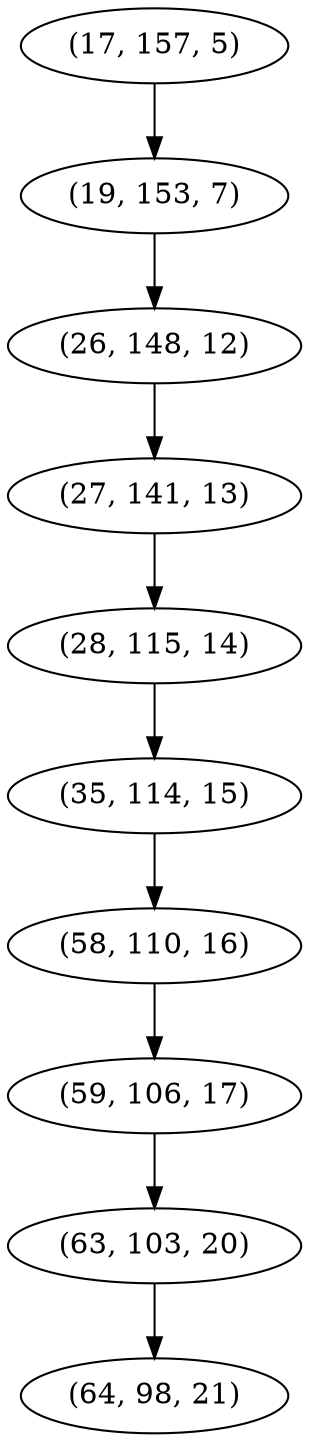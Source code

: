digraph tree {
    "(17, 157, 5)";
    "(19, 153, 7)";
    "(26, 148, 12)";
    "(27, 141, 13)";
    "(28, 115, 14)";
    "(35, 114, 15)";
    "(58, 110, 16)";
    "(59, 106, 17)";
    "(63, 103, 20)";
    "(64, 98, 21)";
    "(17, 157, 5)" -> "(19, 153, 7)";
    "(19, 153, 7)" -> "(26, 148, 12)";
    "(26, 148, 12)" -> "(27, 141, 13)";
    "(27, 141, 13)" -> "(28, 115, 14)";
    "(28, 115, 14)" -> "(35, 114, 15)";
    "(35, 114, 15)" -> "(58, 110, 16)";
    "(58, 110, 16)" -> "(59, 106, 17)";
    "(59, 106, 17)" -> "(63, 103, 20)";
    "(63, 103, 20)" -> "(64, 98, 21)";
}
